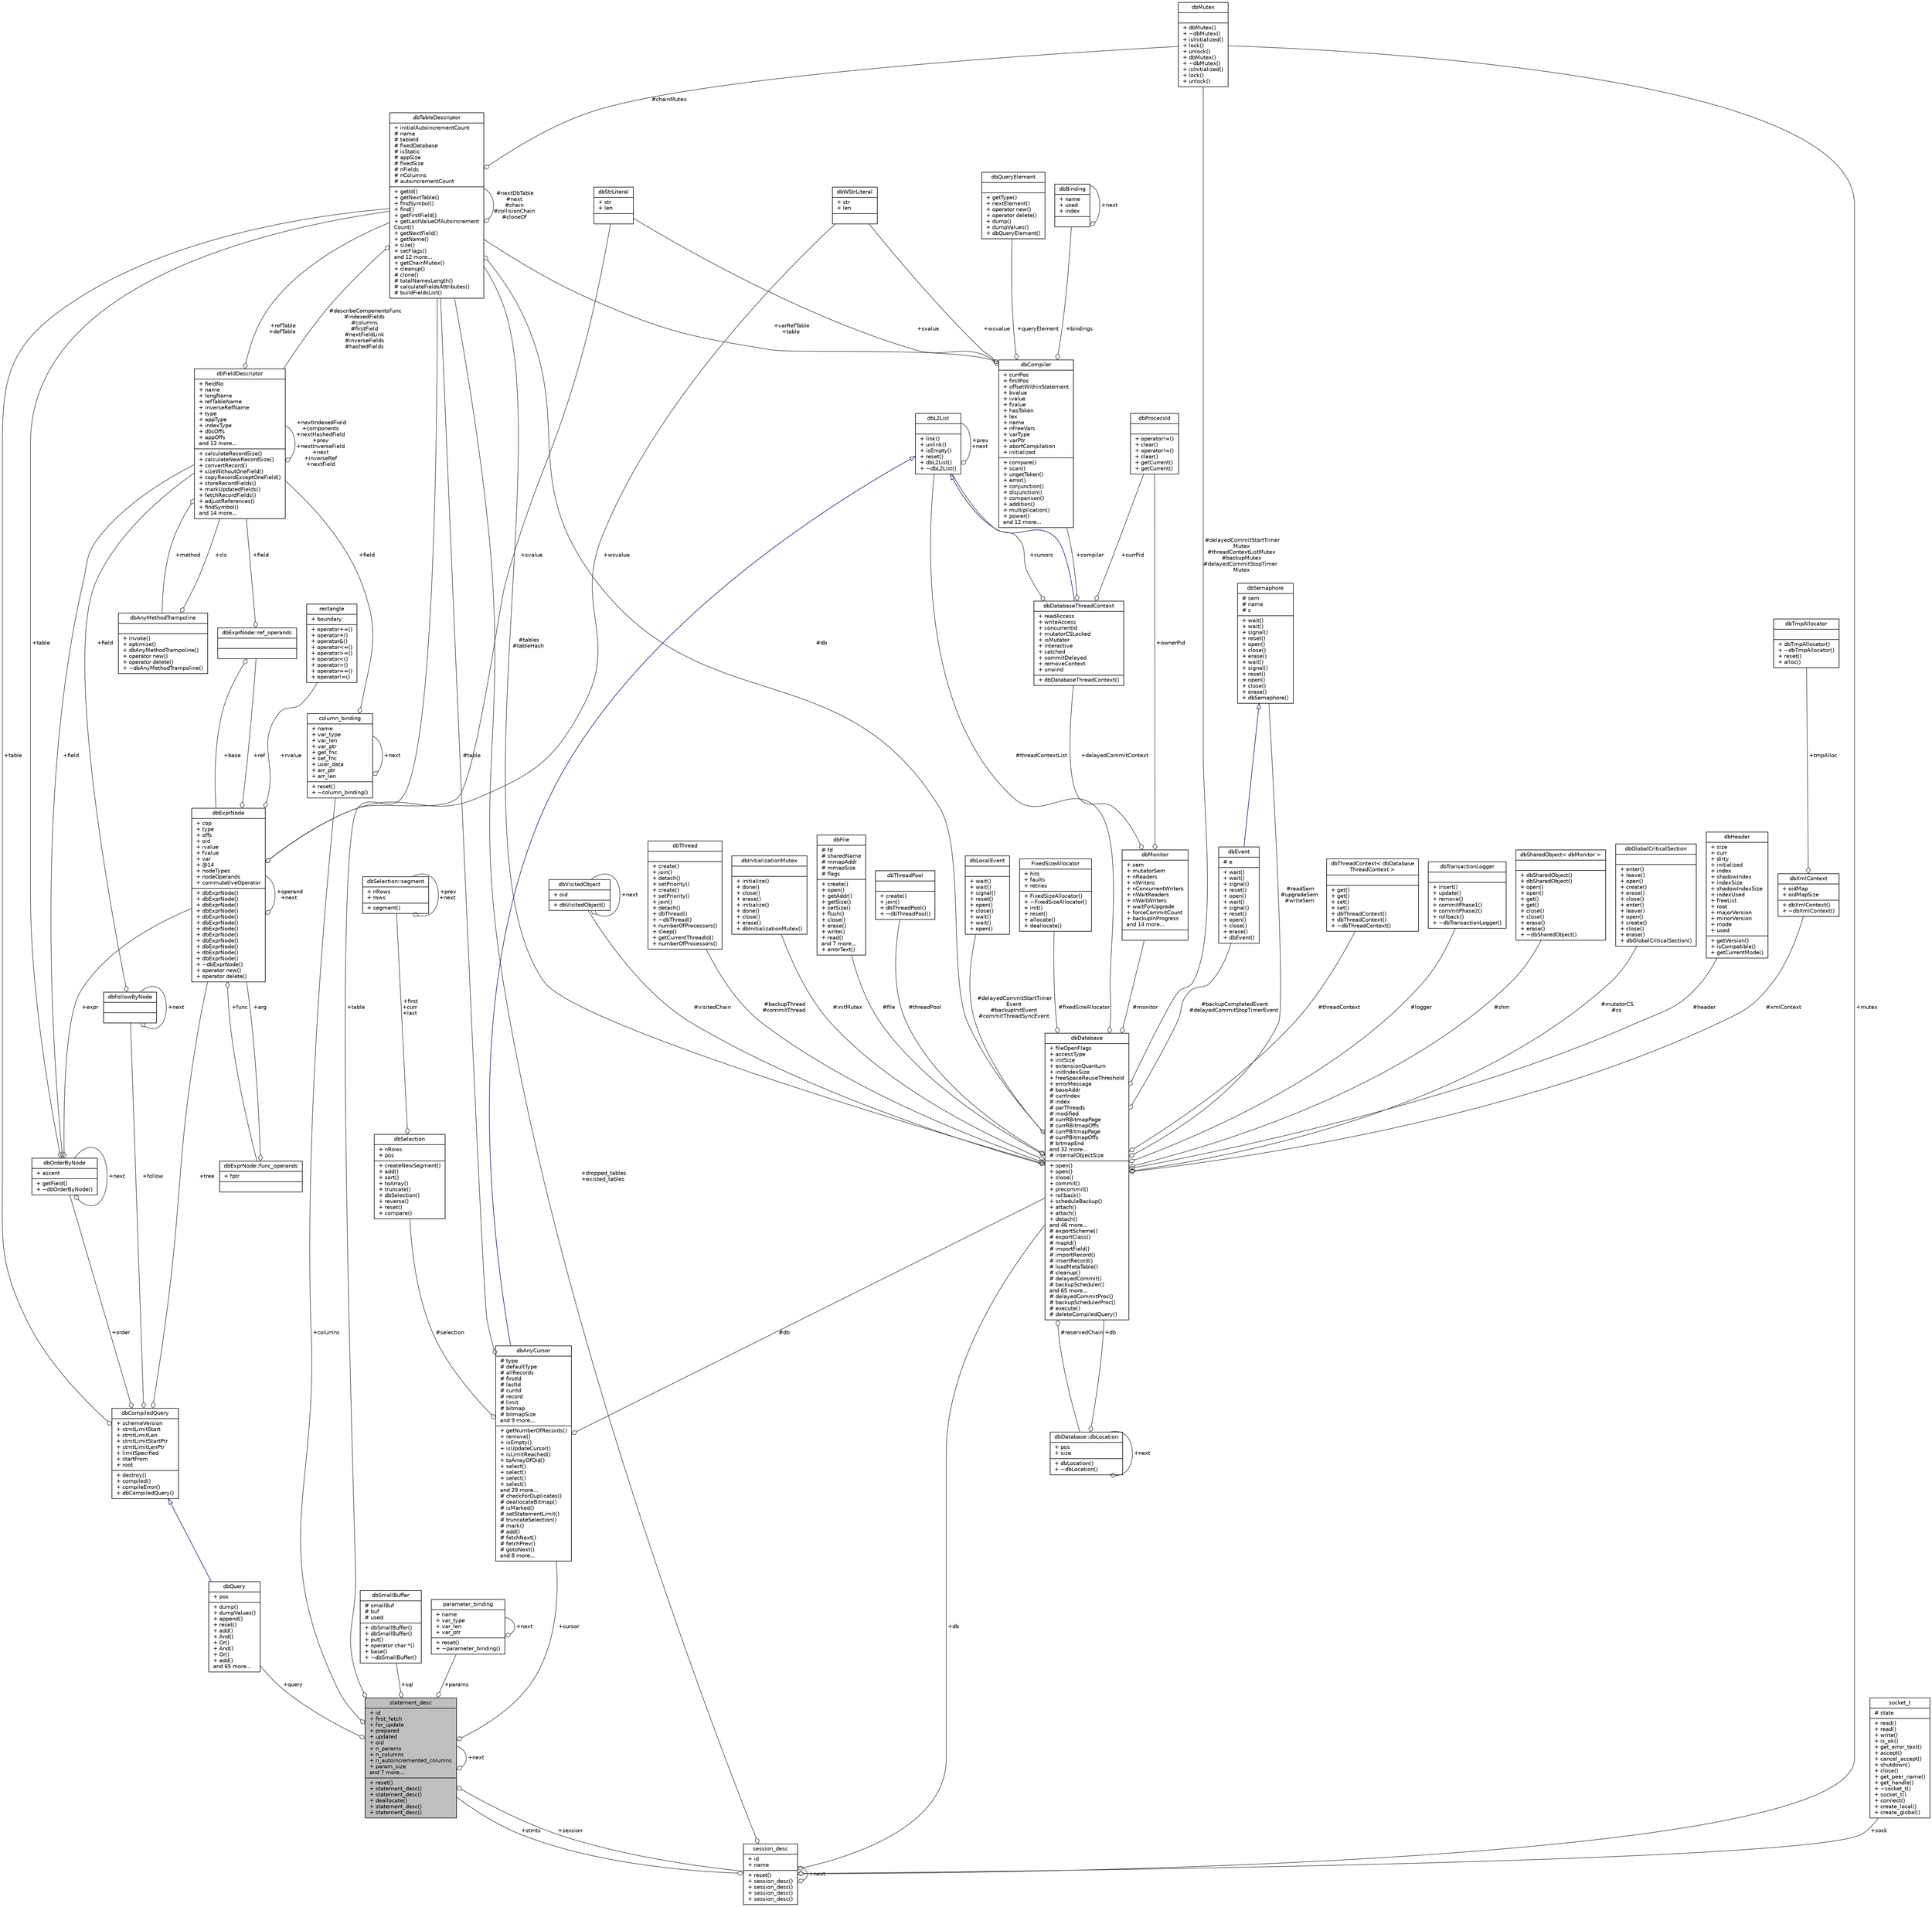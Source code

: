 digraph "statement_desc"
{
 // INTERACTIVE_SVG=YES
 // LATEX_PDF_SIZE
  edge [fontname="Helvetica",fontsize="10",labelfontname="Helvetica",labelfontsize="10"];
  node [fontname="Helvetica",fontsize="10",shape=record];
  Node1 [label="{statement_desc\n|+ id\l+ first_fetch\l+ for_update\l+ prepared\l+ updated\l+ oid\l+ n_params\l+ n_columns\l+ n_autoincremented_columns\l+ param_size\land 7 more...\l|+ reset()\l+ statement_desc()\l+ statement_desc()\l+ deallocate()\l+ statement_desc()\l+ statement_desc()\l}",height=0.2,width=0.4,color="black", fillcolor="grey75", style="filled", fontcolor="black",tooltip=" "];
  Node2 -> Node1 [color="grey25",fontsize="10",style="solid",label=" +session" ,arrowhead="odiamond",fontname="Helvetica"];
  Node2 [label="{session_desc\n|+ id\l+ name\l|+ reset()\l+ session_desc()\l+ session_desc()\l+ session_desc()\l+ session_desc()\l}",height=0.2,width=0.4,color="black", fillcolor="white", style="filled",URL="$structsession__desc.html",tooltip=" "];
  Node2 -> Node2 [color="grey25",fontsize="10",style="solid",label=" +next" ,arrowhead="odiamond",fontname="Helvetica"];
  Node3 -> Node2 [color="grey25",fontsize="10",style="solid",label=" +mutex" ,arrowhead="odiamond",fontname="Helvetica"];
  Node3 [label="{dbMutex\n||+ dbMutex()\l+ ~dbMutex()\l+ isInitialized()\l+ lock()\l+ unlock()\l+ dbMutex()\l+ ~dbMutex()\l+ isInitialized()\l+ lock()\l+ unlock()\l}",height=0.2,width=0.4,color="black", fillcolor="white", style="filled",URL="$classdbMutex.html",tooltip=" "];
  Node1 -> Node2 [color="grey25",fontsize="10",style="solid",label=" +stmts" ,arrowhead="odiamond",fontname="Helvetica"];
  Node4 -> Node2 [color="grey25",fontsize="10",style="solid",label=" +dropped_tables\n+existed_tables" ,arrowhead="odiamond",fontname="Helvetica"];
  Node4 [label="{dbTableDescriptor\n|+ initialAutoincrementCount\l# name\l# tableId\l# fixedDatabase\l# isStatic\l# appSize\l# fixedSize\l# nFields\l# nColumns\l# autoincrementCount\l|+ getId()\l+ getNextTable()\l+ findSymbol()\l+ find()\l+ getFirstField()\l+ getLastValueOfAutoincrement\lCount()\l+ getNextField()\l+ getName()\l+ size()\l+ setFlags()\land 12 more...\l+ getChainMutex()\l+ cleanup()\l# clone()\l# totalNamesLength()\l# calculateFieldsAttributes()\l# buildFieldsList()\l}",height=0.2,width=0.4,color="black", fillcolor="white", style="filled",URL="$classdbTableDescriptor.html",tooltip=" "];
  Node3 -> Node4 [color="grey25",fontsize="10",style="solid",label=" #chainMutex" ,arrowhead="odiamond",fontname="Helvetica"];
  Node4 -> Node4 [color="grey25",fontsize="10",style="solid",label=" #nextDbTable\n#next\n#chain\n#collisionChain\n#cloneOf" ,arrowhead="odiamond",fontname="Helvetica"];
  Node5 -> Node4 [color="grey25",fontsize="10",style="solid",label=" #db" ,arrowhead="odiamond",fontname="Helvetica"];
  Node5 [label="{dbDatabase\n|+ fileOpenFlags\l+ accessType\l+ initSize\l+ extensionQuantum\l+ initIndexSize\l+ freeSpaceReuseThreshold\l+ errorMessage\l# baseAddr\l# currIndex\l# index\l# parThreads\l# modified\l# currRBitmapPage\l# currRBitmapOffs\l# currPBitmapPage\l# currPBitmapOffs\l# bitmapEnd\land 32 more...\l# internalObjectSize\l|+ open()\l+ open()\l+ close()\l+ commit()\l+ precommit()\l+ rollback()\l+ scheduleBackup()\l+ attach()\l+ attach()\l+ detach()\land 46 more...\l# exportScheme()\l# exportClass()\l# mapId()\l# importField()\l# importRecord()\l# insertRecord()\l# loadMetaTable()\l# cleanup()\l# delayedCommit()\l# backupScheduler()\land 65 more...\l# delayedCommitProc()\l# backupSchedulerProc()\l# execute()\l# deleteCompiledQuery()\l}",height=0.2,width=0.4,color="black", fillcolor="white", style="filled",URL="$classdbDatabase.html",tooltip=" "];
  Node6 -> Node5 [color="grey25",fontsize="10",style="solid",label=" #backupCompletedEvent\n#delayedCommitStopTimerEvent" ,arrowhead="odiamond",fontname="Helvetica"];
  Node6 [label="{dbEvent\n|# e\l|+ wait()\l+ wait()\l+ signal()\l+ reset()\l+ open()\l+ wait()\l+ signal()\l+ reset()\l+ open()\l+ close()\l+ erase()\l+ dbEvent()\l}",height=0.2,width=0.4,color="black", fillcolor="white", style="filled",URL="$classdbEvent.html",tooltip=" "];
  Node7 -> Node6 [dir="back",color="midnightblue",fontsize="10",style="solid",arrowtail="onormal",fontname="Helvetica"];
  Node7 [label="{dbSemaphore\n|# sem\l# name\l# s\l|+ wait()\l+ wait()\l+ signal()\l+ reset()\l+ open()\l+ close()\l+ erase()\l+ wait()\l+ signal()\l+ reset()\l+ open()\l+ close()\l+ erase()\l+ dbSemaphore()\l}",height=0.2,width=0.4,color="black", fillcolor="white", style="filled",URL="$classdbSemaphore.html",tooltip=" "];
  Node8 -> Node5 [color="grey25",fontsize="10",style="solid",label=" #threadContext" ,arrowhead="odiamond",fontname="Helvetica"];
  Node8 [label="{dbThreadContext\< dbDatabase\lThreadContext \>\n||+ get()\l+ get()\l+ set()\l+ set()\l+ dbThreadContext()\l+ dbThreadContext()\l+ ~dbThreadContext()\l}",height=0.2,width=0.4,color="black", fillcolor="white", style="filled",URL="$classdbThreadContext.html",tooltip=" "];
  Node9 -> Node5 [color="grey25",fontsize="10",style="solid",label=" #logger" ,arrowhead="odiamond",fontname="Helvetica"];
  Node9 [label="{dbTransactionLogger\n||+ insert()\l+ update()\l+ remove()\l+ commitPhase1()\l+ commitPhase2()\l+ rollback()\l+ ~dbTransactionLogger()\l}",height=0.2,width=0.4,color="black", fillcolor="white", style="filled",URL="$classdbTransactionLogger.html",tooltip=" "];
  Node10 -> Node5 [color="grey25",fontsize="10",style="solid",label=" #shm" ,arrowhead="odiamond",fontname="Helvetica"];
  Node10 [label="{dbSharedObject\< dbMonitor \>\n||+ dbSharedObject()\l+ dbSharedObject()\l+ open()\l+ open()\l+ get()\l+ get()\l+ close()\l+ close()\l+ erase()\l+ erase()\l+ ~dbSharedObject()\l}",height=0.2,width=0.4,color="black", fillcolor="white", style="filled",URL="$classdbSharedObject.html",tooltip=" "];
  Node3 -> Node5 [color="grey25",fontsize="10",style="solid",label=" #delayedCommitStartTimer\lMutex\n#threadContextListMutex\n#backupMutex\n#delayedCommitStopTimer\lMutex" ,arrowhead="odiamond",fontname="Helvetica"];
  Node11 -> Node5 [color="grey25",fontsize="10",style="solid",label=" #mutatorCS\n#cs" ,arrowhead="odiamond",fontname="Helvetica"];
  Node11 [label="{dbGlobalCriticalSection\n||+ enter()\l+ leave()\l+ open()\l+ create()\l+ erase()\l+ close()\l+ enter()\l+ leave()\l+ open()\l+ create()\l+ close()\l+ erase()\l+ dbGlobalCriticalSection()\l}",height=0.2,width=0.4,color="black", fillcolor="white", style="filled",URL="$classdbGlobalCriticalSection.html",tooltip=" "];
  Node12 -> Node5 [color="grey25",fontsize="10",style="solid",label=" #header" ,arrowhead="odiamond",fontname="Helvetica"];
  Node12 [label="{dbHeader\n|+ size\l+ curr\l+ dirty\l+ initialized\l+ index\l+ shadowIndex\l+ indexSize\l+ shadowIndexSize\l+ indexUsed\l+ freeList\l+ root\l+ majorVersion\l+ minorVersion\l+ mode\l+ used\l|+ getVersion()\l+ isCompatible()\l+ getCurrentMode()\l}",height=0.2,width=0.4,color="black", fillcolor="white", style="filled",URL="$classdbHeader.html",tooltip=" "];
  Node13 -> Node5 [color="grey25",fontsize="10",style="solid",label=" #threadContextList" ,arrowhead="odiamond",fontname="Helvetica"];
  Node13 [label="{dbL2List\n||+ link()\l+ unlink()\l+ isEmpty()\l+ reset()\l+ dbL2List()\l+ ~dbL2List()\l}",height=0.2,width=0.4,color="black", fillcolor="white", style="filled",URL="$classdbL2List.html",tooltip=" "];
  Node13 -> Node13 [color="grey25",fontsize="10",style="solid",label=" +prev\n+next" ,arrowhead="odiamond",fontname="Helvetica"];
  Node14 -> Node5 [color="grey25",fontsize="10",style="solid",label=" #visitedChain" ,arrowhead="odiamond",fontname="Helvetica"];
  Node14 [label="{dbVisitedObject\n|+ oid\l|+ dbVisitedObject()\l}",height=0.2,width=0.4,color="black", fillcolor="white", style="filled",URL="$classdbVisitedObject.html",tooltip=" "];
  Node14 -> Node14 [color="grey25",fontsize="10",style="solid",label=" +next" ,arrowhead="odiamond",fontname="Helvetica"];
  Node4 -> Node5 [color="grey25",fontsize="10",style="solid",label=" #tables\n#tableHash" ,arrowhead="odiamond",fontname="Helvetica"];
  Node7 -> Node5 [color="grey25",fontsize="10",style="solid",label=" #readSem\n#upgradeSem\n#writeSem" ,arrowhead="odiamond",fontname="Helvetica"];
  Node15 -> Node5 [color="grey25",fontsize="10",style="solid",label=" #backupThread\n#commitThread" ,arrowhead="odiamond",fontname="Helvetica"];
  Node15 [label="{dbThread\n||+ create()\l+ join()\l+ detach()\l+ setPriority()\l+ create()\l+ setPriority()\l+ join()\l+ detach()\l+ dbThread()\l+ ~dbThread()\l+ numberOfProcessors()\l+ sleep()\l+ getCurrentThreadId()\l+ numberOfProcessors()\l}",height=0.2,width=0.4,color="black", fillcolor="white", style="filled",URL="$classdbThread.html",tooltip=" "];
  Node16 -> Node5 [color="grey25",fontsize="10",style="solid",label=" #initMutex" ,arrowhead="odiamond",fontname="Helvetica"];
  Node16 [label="{dbInitializationMutex\n||+ initialize()\l+ done()\l+ close()\l+ erase()\l+ initialize()\l+ done()\l+ close()\l+ erase()\l+ dbInitializationMutex()\l}",height=0.2,width=0.4,color="black", fillcolor="white", style="filled",URL="$classdbInitializationMutex.html",tooltip=" "];
  Node17 -> Node5 [color="grey25",fontsize="10",style="solid",label=" #reservedChain" ,arrowhead="odiamond",fontname="Helvetica"];
  Node17 [label="{dbDatabase::dbLocation\n|+ pos\l+ size\l|+ dbLocation()\l+ ~dbLocation()\l}",height=0.2,width=0.4,color="black", fillcolor="white", style="filled",URL="$structdbDatabase_1_1dbLocation.html",tooltip=" "];
  Node17 -> Node17 [color="grey25",fontsize="10",style="solid",label=" +next" ,arrowhead="odiamond",fontname="Helvetica"];
  Node5 -> Node17 [color="grey25",fontsize="10",style="solid",label=" +db" ,arrowhead="odiamond",fontname="Helvetica"];
  Node18 -> Node5 [color="grey25",fontsize="10",style="solid",label=" #file" ,arrowhead="odiamond",fontname="Helvetica"];
  Node18 [label="{dbFile\n|# fd\l# sharedName\l# mmapAddr\l# mmapSize\l# flags\l|+ create()\l+ open()\l+ getAddr()\l+ getSize()\l+ setSize()\l+ flush()\l+ close()\l+ erase()\l+ write()\l+ read()\land 7 more...\l+ errorText()\l}",height=0.2,width=0.4,color="black", fillcolor="white", style="filled",URL="$classdbFile.html",tooltip=" "];
  Node19 -> Node5 [color="grey25",fontsize="10",style="solid",label=" #threadPool" ,arrowhead="odiamond",fontname="Helvetica"];
  Node19 [label="{dbThreadPool\n||+ create()\l+ join()\l+ dbThreadPool()\l+ ~dbThreadPool()\l}",height=0.2,width=0.4,color="black", fillcolor="white", style="filled",URL="$classdbThreadPool.html",tooltip=" "];
  Node20 -> Node5 [color="grey25",fontsize="10",style="solid",label=" #delayedCommitStartTimer\lEvent\n#backupInitEvent\n#commitThreadSyncEvent" ,arrowhead="odiamond",fontname="Helvetica"];
  Node20 [label="{dbLocalEvent\n||+ wait()\l+ wait()\l+ signal()\l+ reset()\l+ open()\l+ close()\l+ wait()\l+ wait()\l+ open()\l}",height=0.2,width=0.4,color="black", fillcolor="white", style="filled",URL="$classdbLocalEvent.html",tooltip=" "];
  Node21 -> Node5 [color="grey25",fontsize="10",style="solid",label=" #xmlContext" ,arrowhead="odiamond",fontname="Helvetica"];
  Node21 [label="{dbXmlContext\n|+ oidMap\l+ oidMapSize\l|+ dbXmlContext()\l+ ~dbXmlContext()\l}",height=0.2,width=0.4,color="black", fillcolor="white", style="filled",URL="$classdbXmlContext.html",tooltip=" "];
  Node22 -> Node21 [color="grey25",fontsize="10",style="solid",label=" +tmpAlloc" ,arrowhead="odiamond",fontname="Helvetica"];
  Node22 [label="{dbTmpAllocator\n||+ dbTmpAllocator()\l+ ~dbTmpAllocator()\l+ reset()\l+ alloc()\l}",height=0.2,width=0.4,color="black", fillcolor="white", style="filled",URL="$classdbTmpAllocator.html",tooltip=" "];
  Node23 -> Node5 [color="grey25",fontsize="10",style="solid",label=" #fixedSizeAllocator" ,arrowhead="odiamond",fontname="Helvetica"];
  Node23 [label="{FixedSizeAllocator\n|+ hits\l+ faults\l+ retries\l|+ FixedSizeAllocator()\l+ ~FixedSizeAllocator()\l+ init()\l+ reset()\l+ allocate()\l+ deallocate()\l}",height=0.2,width=0.4,color="black", fillcolor="white", style="filled",URL="$classFixedSizeAllocator.html",tooltip=" "];
  Node24 -> Node5 [color="grey25",fontsize="10",style="solid",label=" #monitor" ,arrowhead="odiamond",fontname="Helvetica"];
  Node24 [label="{dbMonitor\n|+ sem\l+ mutatorSem\l+ nReaders\l+ nWriters\l+ nConcurrentWriters\l+ nWaitReaders\l+ nWaitWriters\l+ waitForUpgrade\l+ forceCommitCount\l+ backupInProgress\land 14 more...\l|}",height=0.2,width=0.4,color="black", fillcolor="white", style="filled",URL="$classdbMonitor.html",tooltip=" "];
  Node25 -> Node24 [color="grey25",fontsize="10",style="solid",label=" +delayedCommitContext" ,arrowhead="odiamond",fontname="Helvetica"];
  Node25 [label="{dbDatabaseThreadContext\n|+ readAccess\l+ writeAccess\l+ concurrentId\l+ mutatorCSLocked\l+ isMutator\l+ interactive\l+ catched\l+ commitDelayed\l+ removeContext\l+ unwind\l|+ dbDatabaseThreadContext()\l}",height=0.2,width=0.4,color="black", fillcolor="white", style="filled",URL="$classdbDatabaseThreadContext.html",tooltip=" "];
  Node13 -> Node25 [dir="back",color="midnightblue",fontsize="10",style="solid",arrowtail="onormal",fontname="Helvetica"];
  Node13 -> Node25 [color="grey25",fontsize="10",style="solid",label=" +cursors" ,arrowhead="odiamond",fontname="Helvetica"];
  Node26 -> Node25 [color="grey25",fontsize="10",style="solid",label=" +compiler" ,arrowhead="odiamond",fontname="Helvetica"];
  Node26 [label="{dbCompiler\n|+ currPos\l+ firstPos\l+ offsetWithinStatement\l+ bvalue\l+ ivalue\l+ fvalue\l+ hasToken\l+ lex\l+ name\l+ nFreeVars\l+ varType\l+ varPtr\l+ abortCompilation\l+ initialized\l|+ compare()\l+ scan()\l+ ungetToken()\l+ error()\l+ conjunction()\l+ disjunction()\l+ comparison()\l+ addition()\l+ multiplication()\l+ power()\land 12 more...\l}",height=0.2,width=0.4,color="black", fillcolor="white", style="filled",URL="$classdbCompiler.html",tooltip=" "];
  Node27 -> Node26 [color="grey25",fontsize="10",style="solid",label=" +svalue" ,arrowhead="odiamond",fontname="Helvetica"];
  Node27 [label="{dbStrLiteral\n|+ str\l+ len\l|}",height=0.2,width=0.4,color="black", fillcolor="white", style="filled",URL="$structdbStrLiteral.html",tooltip=" "];
  Node4 -> Node26 [color="grey25",fontsize="10",style="solid",label=" +varRefTable\n+table" ,arrowhead="odiamond",fontname="Helvetica"];
  Node28 -> Node26 [color="grey25",fontsize="10",style="solid",label=" +wsvalue" ,arrowhead="odiamond",fontname="Helvetica"];
  Node28 [label="{dbWStrLiteral\n|+ str\l+ len\l|}",height=0.2,width=0.4,color="black", fillcolor="white", style="filled",URL="$structdbWStrLiteral.html",tooltip=" "];
  Node29 -> Node26 [color="grey25",fontsize="10",style="solid",label=" +bindings" ,arrowhead="odiamond",fontname="Helvetica"];
  Node29 [label="{dbBinding\n|+ name\l+ used\l+ index\l|}",height=0.2,width=0.4,color="black", fillcolor="white", style="filled",URL="$classdbBinding.html",tooltip=" "];
  Node29 -> Node29 [color="grey25",fontsize="10",style="solid",label=" +next" ,arrowhead="odiamond",fontname="Helvetica"];
  Node30 -> Node26 [color="grey25",fontsize="10",style="solid",label=" +queryElement" ,arrowhead="odiamond",fontname="Helvetica"];
  Node30 [label="{dbQueryElement\n||+ getType()\l+ nextElement()\l+ operator new()\l+ operator delete()\l+ dump()\l+ dumpValues()\l+ dbQueryElement()\l}",height=0.2,width=0.4,color="black", fillcolor="white", style="filled",URL="$classdbQueryElement.html",tooltip=" "];
  Node31 -> Node25 [color="grey25",fontsize="10",style="solid",label=" +currPid" ,arrowhead="odiamond",fontname="Helvetica"];
  Node31 [label="{dbProcessId\n||+ operator!=()\l+ clear()\l+ operator!=()\l+ clear()\l+ getCurrent()\l+ getCurrent()\l}",height=0.2,width=0.4,color="black", fillcolor="white", style="filled",URL="$classdbProcessId.html",tooltip=" "];
  Node31 -> Node24 [color="grey25",fontsize="10",style="solid",label=" +ownerPid" ,arrowhead="odiamond",fontname="Helvetica"];
  Node32 -> Node4 [color="grey25",fontsize="10",style="solid",label=" #describeComponentsFunc\n#indexedFields\n#columns\n#firstField\n#nextFieldLink\n#inverseFields\n#hashedFields" ,arrowhead="odiamond",fontname="Helvetica"];
  Node32 [label="{dbFieldDescriptor\n|+ fieldNo\l+ name\l+ longName\l+ refTableName\l+ inverseRefName\l+ type\l+ appType\l+ indexType\l+ dbsOffs\l+ appOffs\land 13 more...\l|+ calculateRecordSize()\l+ calculateNewRecordSize()\l+ convertRecord()\l+ sizeWithoutOneField()\l+ copyRecordExceptOneField()\l+ storeRecordFields()\l+ markUpdatedFields()\l+ fetchRecordFields()\l+ adjustReferences()\l+ findSymbol()\land 14 more...\l}",height=0.2,width=0.4,color="black", fillcolor="white", style="filled",URL="$classdbFieldDescriptor.html",tooltip=" "];
  Node33 -> Node32 [color="grey25",fontsize="10",style="solid",label=" +method" ,arrowhead="odiamond",fontname="Helvetica"];
  Node33 [label="{dbAnyMethodTrampoline\n||+ invoke()\l+ optimize()\l+ dbAnyMethodTrampoline()\l+ operator new()\l+ operator delete()\l+ ~dbAnyMethodTrampoline()\l}",height=0.2,width=0.4,color="black", fillcolor="white", style="filled",URL="$classdbAnyMethodTrampoline.html",tooltip=" "];
  Node32 -> Node33 [color="grey25",fontsize="10",style="solid",label=" +cls" ,arrowhead="odiamond",fontname="Helvetica"];
  Node4 -> Node32 [color="grey25",fontsize="10",style="solid",label=" +refTable\n+defTable" ,arrowhead="odiamond",fontname="Helvetica"];
  Node32 -> Node32 [color="grey25",fontsize="10",style="solid",label=" +nextIndexedField\n+components\n+nextHashedField\n+prev\n+nextInverseField\n+next\n+inverseRef\n+nextField" ,arrowhead="odiamond",fontname="Helvetica"];
  Node34 -> Node2 [color="grey25",fontsize="10",style="solid",label=" +sock" ,arrowhead="odiamond",fontname="Helvetica"];
  Node34 [label="{socket_t\n|# state\l|+ read()\l+ read()\l+ write()\l+ is_ok()\l+ get_error_text()\l+ accept()\l+ cancel_accept()\l+ shutdown()\l+ close()\l+ get_peer_name()\l+ get_handle()\l+ ~socket_t()\l+ socket_t()\l+ connect()\l+ create_local()\l+ create_global()\l}",height=0.2,width=0.4,color="black", fillcolor="white", style="filled",URL="$classsocket__t.html",tooltip=" "];
  Node5 -> Node2 [color="grey25",fontsize="10",style="solid",label=" +db" ,arrowhead="odiamond",fontname="Helvetica"];
  Node35 -> Node1 [color="grey25",fontsize="10",style="solid",label=" +columns" ,arrowhead="odiamond",fontname="Helvetica"];
  Node35 [label="{column_binding\n|+ name\l+ var_type\l+ var_len\l+ var_ptr\l+ get_fnc\l+ set_fnc\l+ user_data\l+ arr_ptr\l+ arr_len\l|+ reset()\l+ ~column_binding()\l}",height=0.2,width=0.4,color="black", fillcolor="white", style="filled",URL="$structcolumn__binding.html",tooltip=" "];
  Node35 -> Node35 [color="grey25",fontsize="10",style="solid",label=" +next" ,arrowhead="odiamond",fontname="Helvetica"];
  Node32 -> Node35 [color="grey25",fontsize="10",style="solid",label=" +field" ,arrowhead="odiamond",fontname="Helvetica"];
  Node1 -> Node1 [color="grey25",fontsize="10",style="solid",label=" +next" ,arrowhead="odiamond",fontname="Helvetica"];
  Node36 -> Node1 [color="grey25",fontsize="10",style="solid",label=" +query" ,arrowhead="odiamond",fontname="Helvetica"];
  Node36 [label="{dbQuery\n|+ pos\l|+ dump()\l+ dumpValues()\l+ append()\l+ reset()\l+ add()\l+ And()\l+ Or()\l+ And()\l+ Or()\l+ add()\land 65 more...\l}",height=0.2,width=0.4,color="black", fillcolor="white", style="filled",URL="$classdbQuery.html",tooltip=" "];
  Node37 -> Node36 [dir="back",color="midnightblue",fontsize="10",style="solid",arrowtail="onormal",fontname="Helvetica"];
  Node37 [label="{dbCompiledQuery\n|+ schemeVersion\l+ stmtLimitStart\l+ stmtLimitLen\l+ stmtLimitStartPtr\l+ stmtLimitLenPtr\l+ limitSpecified\l+ startFrom\l+ root\l|+ destroy()\l+ compiled()\l+ compileError()\l+ dbCompiledQuery()\l}",height=0.2,width=0.4,color="black", fillcolor="white", style="filled",URL="$classdbCompiledQuery.html",tooltip=" "];
  Node38 -> Node37 [color="grey25",fontsize="10",style="solid",label=" +order" ,arrowhead="odiamond",fontname="Helvetica"];
  Node38 [label="{dbOrderByNode\n|+ ascent\l|+ getField()\l+ ~dbOrderByNode()\l}",height=0.2,width=0.4,color="black", fillcolor="white", style="filled",URL="$classdbOrderByNode.html",tooltip=" "];
  Node38 -> Node38 [color="grey25",fontsize="10",style="solid",label=" +next" ,arrowhead="odiamond",fontname="Helvetica"];
  Node4 -> Node38 [color="grey25",fontsize="10",style="solid",label=" +table" ,arrowhead="odiamond",fontname="Helvetica"];
  Node39 -> Node38 [color="grey25",fontsize="10",style="solid",label=" +expr" ,arrowhead="odiamond",fontname="Helvetica"];
  Node39 [label="{dbExprNode\n|+ cop\l+ type\l+ offs\l+ oid\l+ ivalue\l+ fvalue\l+ var\l+ @14\l+ nodeTypes\l+ nodeOperands\l+ commutativeOperator\l|+ dbExprNode()\l+ dbExprNode()\l+ dbExprNode()\l+ dbExprNode()\l+ dbExprNode()\l+ dbExprNode()\l+ dbExprNode()\l+ dbExprNode()\l+ dbExprNode()\l+ dbExprNode()\l+ dbExprNode()\l+ dbExprNode()\l+ ~dbExprNode()\l+ operator new()\l+ operator delete()\l}",height=0.2,width=0.4,color="black", fillcolor="white", style="filled",URL="$classdbExprNode.html",tooltip=" "];
  Node27 -> Node39 [color="grey25",fontsize="10",style="solid",label=" +svalue" ,arrowhead="odiamond",fontname="Helvetica"];
  Node40 -> Node39 [color="grey25",fontsize="10",style="solid",label=" +func" ,arrowhead="odiamond",fontname="Helvetica"];
  Node40 [label="{dbExprNode::func_operands\n|+ fptr\l|}",height=0.2,width=0.4,color="black", fillcolor="white", style="filled",URL="$structdbExprNode_1_1func__operands.html",tooltip=" "];
  Node39 -> Node40 [color="grey25",fontsize="10",style="solid",label=" +arg" ,arrowhead="odiamond",fontname="Helvetica"];
  Node41 -> Node39 [color="grey25",fontsize="10",style="solid",label=" +ref" ,arrowhead="odiamond",fontname="Helvetica"];
  Node41 [label="{dbExprNode::ref_operands\n||}",height=0.2,width=0.4,color="black", fillcolor="white", style="filled",URL="$structdbExprNode_1_1ref__operands.html",tooltip=" "];
  Node39 -> Node41 [color="grey25",fontsize="10",style="solid",label=" +base" ,arrowhead="odiamond",fontname="Helvetica"];
  Node32 -> Node41 [color="grey25",fontsize="10",style="solid",label=" +field" ,arrowhead="odiamond",fontname="Helvetica"];
  Node42 -> Node39 [color="grey25",fontsize="10",style="solid",label=" +rvalue" ,arrowhead="odiamond",fontname="Helvetica"];
  Node42 [label="{rectangle\n|+ boundary\l|+ operator+=()\l+ operator+()\l+ operator&()\l+ operator\<=()\l+ operator\>=()\l+ operator\<()\l+ operator\>()\l+ operator==()\l+ operator!=()\l}",height=0.2,width=0.4,color="black", fillcolor="white", style="filled",URL="$classrectangle.html",tooltip=" "];
  Node28 -> Node39 [color="grey25",fontsize="10",style="solid",label=" +wsvalue" ,arrowhead="odiamond",fontname="Helvetica"];
  Node39 -> Node39 [color="grey25",fontsize="10",style="solid",label=" +operand\n+next" ,arrowhead="odiamond",fontname="Helvetica"];
  Node32 -> Node38 [color="grey25",fontsize="10",style="solid",label=" +field" ,arrowhead="odiamond",fontname="Helvetica"];
  Node4 -> Node37 [color="grey25",fontsize="10",style="solid",label=" +table" ,arrowhead="odiamond",fontname="Helvetica"];
  Node43 -> Node37 [color="grey25",fontsize="10",style="solid",label=" +follow" ,arrowhead="odiamond",fontname="Helvetica"];
  Node43 [label="{dbFollowByNode\n||}",height=0.2,width=0.4,color="black", fillcolor="white", style="filled",URL="$classdbFollowByNode.html",tooltip=" "];
  Node43 -> Node43 [color="grey25",fontsize="10",style="solid",label=" +next" ,arrowhead="odiamond",fontname="Helvetica"];
  Node32 -> Node43 [color="grey25",fontsize="10",style="solid",label=" +field" ,arrowhead="odiamond",fontname="Helvetica"];
  Node39 -> Node37 [color="grey25",fontsize="10",style="solid",label=" +tree" ,arrowhead="odiamond",fontname="Helvetica"];
  Node4 -> Node1 [color="grey25",fontsize="10",style="solid",label=" +table" ,arrowhead="odiamond",fontname="Helvetica"];
  Node44 -> Node1 [color="grey25",fontsize="10",style="solid",label=" +cursor" ,arrowhead="odiamond",fontname="Helvetica"];
  Node44 [label="{dbAnyCursor\n|# type\l# defaultType\l# allRecords\l# firstId\l# lastId\l# currId\l# record\l# limit\l# bitmap\l# bitmapSize\land 9 more...\l|+ getNumberOfRecords()\l+ remove()\l+ isEmpty()\l+ isUpdateCursor()\l+ isLimitReached()\l+ toArrayOfOid()\l+ select()\l+ select()\l+ select()\l+ select()\land 29 more...\l# checkForDuplicates()\l# deallocateBitmap()\l# isMarked()\l# setStatementLimit()\l# truncateSelection()\l# mark()\l# add()\l# fetchNext()\l# fetchPrev()\l# gotoNext()\land 8 more...\l}",height=0.2,width=0.4,color="black", fillcolor="white", style="filled",URL="$classdbAnyCursor.html",tooltip=" "];
  Node13 -> Node44 [dir="back",color="midnightblue",fontsize="10",style="solid",arrowtail="onormal",fontname="Helvetica"];
  Node45 -> Node44 [color="grey25",fontsize="10",style="solid",label=" #selection" ,arrowhead="odiamond",fontname="Helvetica"];
  Node45 [label="{dbSelection\n|+ nRows\l+ pos\l|+ createNewSegment()\l+ add()\l+ sort()\l+ toArray()\l+ truncate()\l+ dbSelection()\l+ reverse()\l+ reset()\l+ compare()\l}",height=0.2,width=0.4,color="black", fillcolor="white", style="filled",URL="$classdbSelection.html",tooltip=" "];
  Node46 -> Node45 [color="grey25",fontsize="10",style="solid",label=" +first\n+curr\n+last" ,arrowhead="odiamond",fontname="Helvetica"];
  Node46 [label="{dbSelection::segment\n|+ nRows\l+ rows\l|+ segment()\l}",height=0.2,width=0.4,color="black", fillcolor="white", style="filled",URL="$classdbSelection_1_1segment.html",tooltip=" "];
  Node46 -> Node46 [color="grey25",fontsize="10",style="solid",label=" +prev\n+next" ,arrowhead="odiamond",fontname="Helvetica"];
  Node4 -> Node44 [color="grey25",fontsize="10",style="solid",label=" #table" ,arrowhead="odiamond",fontname="Helvetica"];
  Node5 -> Node44 [color="grey25",fontsize="10",style="solid",label=" #db" ,arrowhead="odiamond",fontname="Helvetica"];
  Node47 -> Node1 [color="grey25",fontsize="10",style="solid",label=" +sql" ,arrowhead="odiamond",fontname="Helvetica"];
  Node47 [label="{dbSmallBuffer\n|# smallBuf\l# buf\l# used\l|+ dbSmallBuffer()\l+ dbSmallBuffer()\l+ put()\l+ operator char *()\l+ base()\l+ ~dbSmallBuffer()\l}",height=0.2,width=0.4,color="black", fillcolor="white", style="filled",URL="$classdbSmallBuffer.html",tooltip=" "];
  Node48 -> Node1 [color="grey25",fontsize="10",style="solid",label=" +params" ,arrowhead="odiamond",fontname="Helvetica"];
  Node48 [label="{parameter_binding\n|+ name\l+ var_type\l+ var_len\l+ var_ptr\l|+ reset()\l+ ~parameter_binding()\l}",height=0.2,width=0.4,color="black", fillcolor="white", style="filled",URL="$structparameter__binding.html",tooltip=" "];
  Node48 -> Node48 [color="grey25",fontsize="10",style="solid",label=" +next" ,arrowhead="odiamond",fontname="Helvetica"];
}
